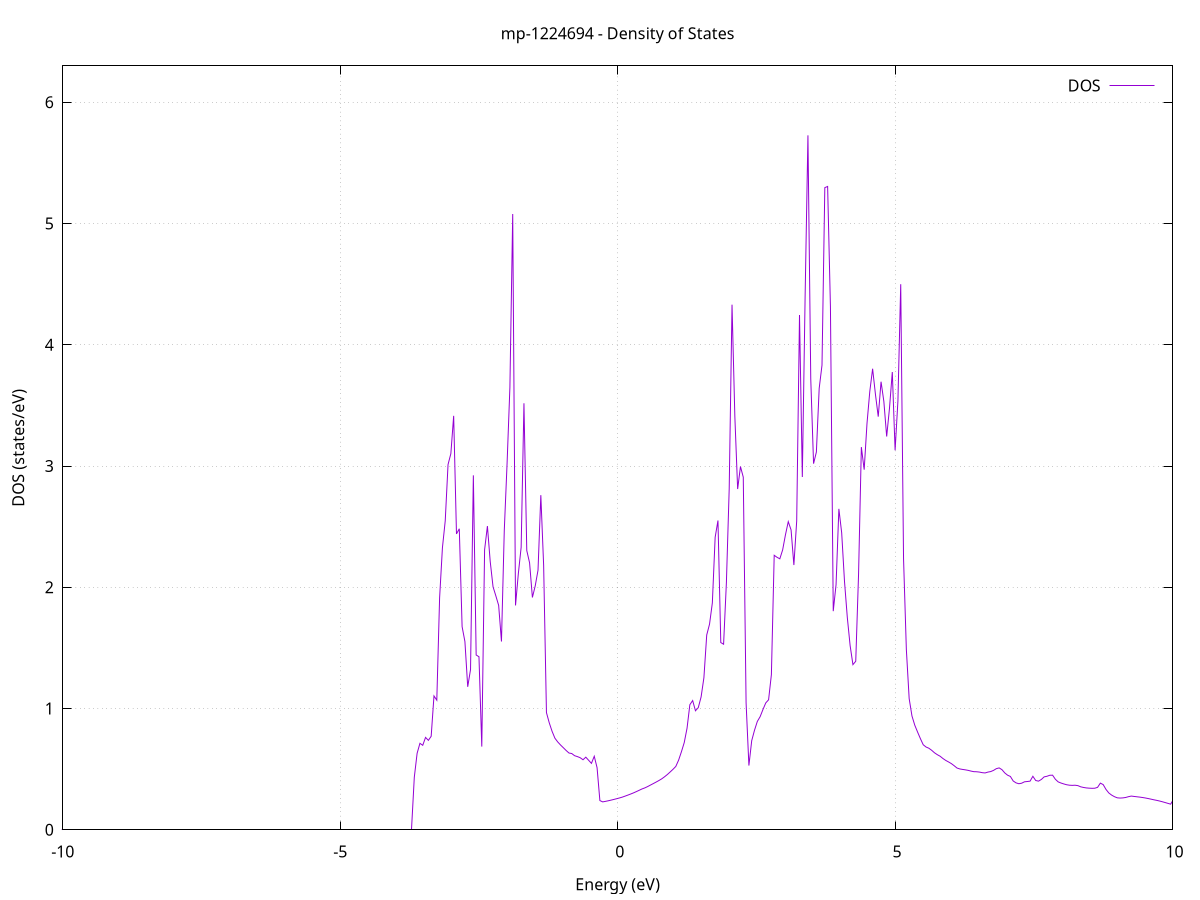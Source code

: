 set title 'mp-1224694 - Density of States'
set xlabel 'Energy (eV)'
set ylabel 'DOS (states/eV)'
set grid
set xrange [-10:10]
set yrange [0:6.300]
set xzeroaxis lt -1
set terminal png size 800,600
set output 'mp-1224694_dos_gnuplot.png'
plot '-' using 1:2 with lines title 'DOS'
-53.073000 0.000000
-53.022300 0.000000
-52.971600 0.000000
-52.920900 0.000000
-52.870300 0.000000
-52.819600 0.000000
-52.768900 0.000000
-52.718200 0.000000
-52.667600 0.000000
-52.616900 0.000000
-52.566200 0.000000
-52.515500 0.000000
-52.464900 0.000000
-52.414200 0.000000
-52.363500 0.000000
-52.312800 0.000000
-52.262200 0.000000
-52.211500 0.000000
-52.160800 0.000000
-52.110100 0.000000
-52.059500 0.000000
-52.008800 0.000000
-51.958100 0.000000
-51.907400 0.000000
-51.856800 0.000000
-51.806100 0.000000
-51.755400 0.000000
-51.704700 0.000000
-51.654100 0.000000
-51.603400 0.000000
-51.552700 0.000000
-51.502000 0.000000
-51.451400 0.000000
-51.400700 0.000000
-51.350000 0.000000
-51.299300 0.000000
-51.248700 0.000000
-51.198000 0.000000
-51.147300 0.000000
-51.096600 0.000000
-51.046000 0.000000
-50.995300 0.000000
-50.944600 0.000000
-50.893900 0.000000
-50.843300 0.000000
-50.792600 0.000000
-50.741900 0.000000
-50.691200 0.000000
-50.640600 0.000000
-50.589900 0.000000
-50.539200 0.000000
-50.488500 0.000000
-50.437900 0.000000
-50.387200 0.000000
-50.336500 0.000000
-50.285800 0.000000
-50.235200 0.000000
-50.184500 0.000000
-50.133800 0.000000
-50.083100 0.000000
-50.032500 0.000000
-49.981800 0.000000
-49.931100 0.000000
-49.880400 0.000000
-49.829800 0.000000
-49.779100 0.000000
-49.728400 0.000000
-49.677700 0.000000
-49.627100 0.000000
-49.576400 0.000000
-49.525700 0.000000
-49.475000 0.000000
-49.424400 0.000000
-49.373700 0.000000
-49.323000 0.000000
-49.272300 0.000000
-49.221700 0.000000
-49.171000 0.000000
-49.120300 0.000000
-49.069600 0.000000
-49.019000 0.000000
-48.968300 0.000000
-48.917600 0.000000
-48.866900 0.000000
-48.816300 0.000000
-48.765600 0.000000
-48.714900 0.000000
-48.664200 0.000000
-48.613600 0.000000
-48.562900 0.000000
-48.512200 0.000000
-48.461500 0.000000
-48.410900 29.295400
-48.360200 8.981800
-48.309500 10.523300
-48.258800 13.956400
-48.208200 50.222500
-48.157500 0.000000
-48.106800 0.000000
-48.056100 0.000000
-48.005500 0.000000
-47.954800 0.000000
-47.904100 0.000000
-47.853400 0.000000
-47.802800 0.000000
-47.752100 0.000000
-47.701400 0.000000
-47.650700 0.000000
-47.600100 0.000000
-47.549400 0.000000
-47.498700 0.000000
-47.448000 0.000000
-47.397400 0.000000
-47.346700 0.000000
-47.296000 0.000000
-47.245300 0.000000
-47.194700 0.000000
-47.144000 0.000000
-47.093300 0.000000
-47.042600 0.000000
-46.992000 0.000000
-46.941300 0.000000
-46.890600 0.000000
-46.839900 0.000000
-46.789300 0.000000
-46.738600 0.000000
-46.687900 0.000000
-46.637200 0.000000
-46.586600 0.000000
-46.535900 0.000000
-46.485200 0.000000
-46.434500 0.000000
-46.383900 0.000000
-46.333200 0.000000
-46.282500 0.000000
-46.231800 0.000000
-46.181200 0.000000
-46.130500 0.000000
-46.079800 0.000000
-46.029100 0.000000
-45.978500 0.000000
-45.927800 0.000000
-45.877100 0.000000
-45.826400 0.000000
-45.775800 0.000000
-45.725100 0.000000
-45.674400 0.000000
-45.623700 0.000000
-45.573100 0.000000
-45.522400 0.000000
-45.471700 0.000000
-45.421000 0.000000
-45.370400 0.000000
-45.319700 0.000000
-45.269000 0.000000
-45.218300 0.000000
-45.167700 0.000000
-45.117000 0.000000
-45.066300 0.000000
-45.015600 0.000000
-44.965000 0.000000
-44.914300 0.000000
-44.863600 0.000000
-44.812900 0.000000
-44.762300 0.000000
-44.711600 0.000000
-44.660900 0.000000
-44.610200 0.000000
-44.559600 0.000000
-44.508900 0.000000
-44.458200 0.000000
-44.407500 0.000000
-44.356900 0.000000
-44.306200 0.000000
-44.255500 0.000000
-44.204800 0.000000
-44.154200 0.000000
-44.103500 0.000000
-44.052800 0.000000
-44.002100 0.000000
-43.951500 0.000000
-43.900800 0.000000
-43.850100 0.000000
-43.799400 0.000000
-43.748800 0.000000
-43.698100 0.000000
-43.647400 0.000000
-43.596700 0.000000
-43.546100 0.000000
-43.495400 0.000000
-43.444700 0.000000
-43.394000 0.000000
-43.343400 0.000000
-43.292700 0.000000
-43.242000 0.000000
-43.191300 0.000000
-43.140700 0.000000
-43.090000 0.000000
-43.039300 0.000000
-42.988600 0.000000
-42.938000 0.000000
-42.887300 0.000000
-42.836600 0.000000
-42.785900 0.000000
-42.735300 0.000000
-42.684600 0.000000
-42.633900 0.000000
-42.583200 0.000000
-42.532600 0.000000
-42.481900 0.000000
-42.431200 0.000000
-42.380500 0.000000
-42.329900 0.000000
-42.279200 0.000000
-42.228500 0.000000
-42.177800 0.000000
-42.127200 0.000000
-42.076500 0.000000
-42.025800 0.000000
-41.975100 0.000000
-41.924500 0.000000
-41.873800 0.000000
-41.823100 0.000000
-41.772400 0.000000
-41.721800 0.000000
-41.671100 0.000000
-41.620400 0.000000
-41.569700 0.000000
-41.519100 0.000000
-41.468400 0.000000
-41.417700 0.000000
-41.367000 0.000000
-41.316400 0.000000
-41.265700 0.000000
-41.215000 0.000000
-41.164300 0.000000
-41.113700 0.000000
-41.063000 0.000000
-41.012300 0.000000
-40.961600 0.000000
-40.911000 0.000000
-40.860300 0.000000
-40.809600 0.000000
-40.758900 0.000000
-40.708300 0.000000
-40.657600 0.000000
-40.606900 0.000000
-40.556200 0.000000
-40.505600 0.000000
-40.454900 0.000000
-40.404200 0.000000
-40.353500 0.000000
-40.302900 0.000000
-40.252200 0.000000
-40.201500 0.000000
-40.150800 0.000000
-40.100200 0.000000
-40.049500 0.000000
-39.998800 0.000000
-39.948100 0.000000
-39.897500 0.000000
-39.846800 0.000000
-39.796100 0.000000
-39.745400 0.000000
-39.694800 0.000000
-39.644100 0.000000
-39.593400 0.000000
-39.542700 0.000000
-39.492100 0.000000
-39.441400 0.000000
-39.390700 0.000000
-39.340000 0.000000
-39.289400 0.000000
-39.238700 0.000000
-39.188000 0.000000
-39.137300 0.000000
-39.086700 0.000000
-39.036000 0.000000
-38.985300 0.000000
-38.934600 0.000000
-38.884000 0.000000
-38.833300 0.000000
-38.782600 0.000000
-38.731900 0.000000
-38.681300 0.000000
-38.630600 0.000000
-38.579900 0.000000
-38.529200 0.000000
-38.478600 0.000000
-38.427900 0.000000
-38.377200 0.000000
-38.326500 0.000000
-38.275900 0.000000
-38.225200 0.000000
-38.174500 0.000000
-38.123800 0.000000
-38.073200 0.000000
-38.022500 0.000000
-37.971800 0.000000
-37.921100 0.000000
-37.870500 0.000000
-37.819800 0.000000
-37.769100 0.000000
-37.718400 0.000000
-37.667800 0.000000
-37.617100 0.000000
-37.566400 0.000000
-37.515700 0.000000
-37.465100 0.000000
-37.414400 0.000000
-37.363700 0.000000
-37.313000 0.000000
-37.262400 0.000000
-37.211700 0.000000
-37.161000 0.000000
-37.110300 0.000000
-37.059700 0.000000
-37.009000 0.000000
-36.958300 0.000000
-36.907600 0.000000
-36.857000 0.000000
-36.806300 0.000000
-36.755600 0.000000
-36.704900 0.000000
-36.654300 0.000000
-36.603600 0.000000
-36.552900 0.000000
-36.502200 0.000000
-36.451600 0.000000
-36.400900 0.000000
-36.350200 0.000000
-36.299500 0.000000
-36.248900 0.000000
-36.198200 0.000000
-36.147500 0.000000
-36.096800 0.000000
-36.046200 0.000000
-35.995500 0.000000
-35.944800 0.000000
-35.894100 0.000000
-35.843500 0.000000
-35.792800 0.000000
-35.742100 0.000000
-35.691400 0.000000
-35.640800 0.000000
-35.590100 0.000000
-35.539400 0.000000
-35.488700 0.000000
-35.438100 0.000000
-35.387400 0.000000
-35.336700 0.000000
-35.286000 0.000000
-35.235400 0.000000
-35.184700 0.000000
-35.134000 0.000000
-35.083300 0.000000
-35.032700 0.000000
-34.982000 0.000000
-34.931300 0.000000
-34.880600 0.000000
-34.830000 0.000000
-34.779300 0.000000
-34.728600 0.000000
-34.677900 0.000000
-34.627300 0.000000
-34.576600 0.000000
-34.525900 0.000000
-34.475200 0.000000
-34.424500 0.000000
-34.373900 0.000000
-34.323200 0.000000
-34.272500 0.000000
-34.221800 0.000000
-34.171200 0.000000
-34.120500 0.000000
-34.069800 0.000000
-34.019100 0.000000
-33.968500 0.000000
-33.917800 0.000000
-33.867100 0.000000
-33.816400 0.000000
-33.765800 0.000000
-33.715100 0.000000
-33.664400 0.000000
-33.613700 0.000000
-33.563100 0.000000
-33.512400 0.000000
-33.461700 0.000000
-33.411000 0.000000
-33.360400 0.000000
-33.309700 0.000000
-33.259000 0.000000
-33.208300 0.000000
-33.157700 0.000000
-33.107000 0.000000
-33.056300 0.000000
-33.005600 0.000000
-32.955000 0.000000
-32.904300 0.000000
-32.853600 0.000000
-32.802900 0.000000
-32.752300 0.000000
-32.701600 0.000000
-32.650900 0.000000
-32.600200 0.000000
-32.549600 0.000000
-32.498900 0.000000
-32.448200 0.000000
-32.397500 0.000000
-32.346900 0.000000
-32.296200 0.000000
-32.245500 0.000000
-32.194800 0.000000
-32.144200 0.000000
-32.093500 0.000000
-32.042800 0.000000
-31.992100 0.000000
-31.941500 0.000000
-31.890800 0.000000
-31.840100 0.000000
-31.789400 0.000000
-31.738800 0.000000
-31.688100 0.000000
-31.637400 0.000000
-31.586700 0.000000
-31.536100 0.000000
-31.485400 0.000000
-31.434700 0.000000
-31.384000 0.000000
-31.333400 0.000000
-31.282700 0.000000
-31.232000 0.000000
-31.181300 0.000000
-31.130700 0.000000
-31.080000 0.000000
-31.029300 0.000000
-30.978600 0.000000
-30.928000 0.000000
-30.877300 0.000000
-30.826600 0.000000
-30.775900 0.000000
-30.725300 0.000000
-30.674600 0.000000
-30.623900 0.000000
-30.573200 0.000000
-30.522600 0.000000
-30.471900 0.000000
-30.421200 0.000000
-30.370500 0.000000
-30.319900 0.000000
-30.269200 0.000000
-30.218500 0.000000
-30.167800 0.000000
-30.117200 0.000000
-30.066500 0.000000
-30.015800 0.000000
-29.965100 0.000000
-29.914500 0.000000
-29.863800 0.000000
-29.813100 0.000000
-29.762400 0.000000
-29.711800 0.000000
-29.661100 0.000000
-29.610400 0.000000
-29.559700 0.000000
-29.509100 0.000000
-29.458400 0.000000
-29.407700 0.000000
-29.357000 0.000000
-29.306400 0.000000
-29.255700 0.000000
-29.205000 0.000000
-29.154300 0.000000
-29.103700 0.000000
-29.053000 0.000000
-29.002300 0.000000
-28.951600 0.000000
-28.901000 0.000000
-28.850300 0.000000
-28.799600 0.000000
-28.748900 0.000000
-28.698300 0.000000
-28.647600 0.000000
-28.596900 0.000000
-28.546200 0.000000
-28.495600 0.000000
-28.444900 0.000000
-28.394200 0.000000
-28.343500 0.000000
-28.292900 0.000000
-28.242200 0.000000
-28.191500 0.000000
-28.140800 0.000000
-28.090200 0.000000
-28.039500 0.000000
-27.988800 0.000000
-27.938100 0.000000
-27.887500 0.000000
-27.836800 0.000000
-27.786100 0.000000
-27.735400 0.000000
-27.684800 0.000000
-27.634100 0.000000
-27.583400 0.000000
-27.532700 0.000000
-27.482100 0.000000
-27.431400 0.000000
-27.380700 0.000000
-27.330000 0.000000
-27.279400 0.000000
-27.228700 0.000000
-27.178000 0.000000
-27.127300 0.000000
-27.076700 0.000000
-27.026000 0.000000
-26.975300 0.000000
-26.924600 0.000000
-26.874000 0.000000
-26.823300 0.000000
-26.772600 0.000000
-26.721900 0.000000
-26.671300 0.000000
-26.620600 0.000000
-26.569900 0.000000
-26.519200 0.000000
-26.468600 0.000000
-26.417900 0.000000
-26.367200 0.000000
-26.316500 0.000000
-26.265900 0.000000
-26.215200 0.000000
-26.164500 0.000000
-26.113800 0.000000
-26.063200 0.000000
-26.012500 0.000000
-25.961800 0.000000
-25.911100 0.000000
-25.860500 0.000000
-25.809800 0.000000
-25.759100 0.000000
-25.708400 0.000000
-25.657800 0.000000
-25.607100 0.000000
-25.556400 0.000000
-25.505700 0.000000
-25.455100 0.000000
-25.404400 0.000000
-25.353700 0.000000
-25.303000 0.000000
-25.252400 0.000000
-25.201700 0.000000
-25.151000 0.000000
-25.100300 0.000000
-25.049700 0.000000
-24.999000 0.000000
-24.948300 0.000000
-24.897600 0.000000
-24.847000 0.000000
-24.796300 0.000000
-24.745600 0.000000
-24.694900 0.000000
-24.644300 0.000000
-24.593600 0.000000
-24.542900 0.000000
-24.492200 0.000000
-24.441600 0.000000
-24.390900 0.000000
-24.340200 0.000000
-24.289500 0.000000
-24.238900 0.000000
-24.188200 0.000000
-24.137500 0.000000
-24.086800 0.000000
-24.036200 0.000000
-23.985500 0.000000
-23.934800 0.000000
-23.884100 0.000000
-23.833500 0.000000
-23.782800 0.000000
-23.732100 0.000000
-23.681400 0.000000
-23.630800 0.000000
-23.580100 0.000000
-23.529400 0.000000
-23.478700 0.000000
-23.428100 0.000000
-23.377400 0.000000
-23.326700 0.000000
-23.276000 0.000000
-23.225400 0.000000
-23.174700 0.000000
-23.124000 0.000000
-23.073300 0.000000
-23.022700 0.000000
-22.972000 0.000000
-22.921300 0.000000
-22.870600 0.000000
-22.820000 0.000000
-22.769300 0.000000
-22.718600 0.000000
-22.667900 0.000000
-22.617300 0.000000
-22.566600 0.000000
-22.515900 0.000000
-22.465200 0.000000
-22.414600 0.000000
-22.363900 0.000000
-22.313200 0.000000
-22.262500 0.000000
-22.211900 0.000000
-22.161200 0.000000
-22.110500 0.000000
-22.059800 0.000000
-22.009200 0.000000
-21.958500 0.000000
-21.907800 0.000000
-21.857100 0.000000
-21.806500 0.000000
-21.755800 0.000000
-21.705100 0.000000
-21.654400 0.000000
-21.603800 0.000000
-21.553100 0.000000
-21.502400 0.000000
-21.451700 0.000000
-21.401100 0.000000
-21.350400 0.000000
-21.299700 0.000000
-21.249000 0.000000
-21.198400 0.000000
-21.147700 0.000000
-21.097000 0.000000
-21.046300 0.000000
-20.995700 0.000000
-20.945000 0.000000
-20.894300 0.000000
-20.843600 0.000000
-20.793000 0.000000
-20.742300 0.000000
-20.691600 0.000000
-20.640900 0.000000
-20.590300 0.000000
-20.539600 0.000000
-20.488900 0.000000
-20.438200 0.000000
-20.387600 0.000000
-20.336900 0.000000
-20.286200 0.000000
-20.235500 0.000000
-20.184900 0.000000
-20.134200 0.000000
-20.083500 0.000000
-20.032800 0.000000
-19.982200 0.000000
-19.931500 0.000000
-19.880800 0.000000
-19.830100 0.000000
-19.779500 0.000000
-19.728800 0.000000
-19.678100 0.000000
-19.627400 0.000000
-19.576800 0.000000
-19.526100 0.000000
-19.475400 0.000000
-19.424700 0.000000
-19.374100 0.000000
-19.323400 0.000000
-19.272700 0.000000
-19.222000 0.000000
-19.171400 0.000000
-19.120700 0.000000
-19.070000 0.000000
-19.019300 0.000000
-18.968700 0.000000
-18.918000 0.000000
-18.867300 0.000000
-18.816600 0.000000
-18.766000 0.000000
-18.715300 0.000000
-18.664600 0.000000
-18.613900 0.000000
-18.563300 0.000000
-18.512600 0.000000
-18.461900 0.000000
-18.411200 0.000000
-18.360600 0.000000
-18.309900 0.000000
-18.259200 0.000000
-18.208500 0.000000
-18.157900 0.000000
-18.107200 0.000000
-18.056500 0.000000
-18.005800 0.000000
-17.955200 0.000000
-17.904500 0.000000
-17.853800 0.000000
-17.803100 0.000000
-17.752500 0.000000
-17.701800 0.000000
-17.651100 0.000000
-17.600400 0.000000
-17.549800 0.000000
-17.499100 0.000000
-17.448400 0.000000
-17.397700 0.000000
-17.347100 0.000000
-17.296400 0.000000
-17.245700 0.000000
-17.195000 0.000000
-17.144400 0.000000
-17.093700 0.000000
-17.043000 0.000000
-16.992300 0.000000
-16.941700 0.000000
-16.891000 0.000000
-16.840300 0.000000
-16.789600 0.000000
-16.739000 0.000000
-16.688300 0.000000
-16.637600 0.000000
-16.586900 0.000000
-16.536300 0.000000
-16.485600 0.000000
-16.434900 0.000000
-16.384200 0.000000
-16.333600 0.000000
-16.282900 0.000000
-16.232200 0.000000
-16.181500 0.000000
-16.130900 0.000000
-16.080200 0.000000
-16.029500 0.000000
-15.978800 0.000000
-15.928200 0.000000
-15.877500 0.000000
-15.826800 0.000000
-15.776100 0.000000
-15.725500 0.000000
-15.674800 0.000000
-15.624100 0.000000
-15.573400 0.000000
-15.522800 0.000000
-15.472100 0.000000
-15.421400 0.000000
-15.370700 0.000000
-15.320100 0.000000
-15.269400 0.000000
-15.218700 0.000000
-15.168000 0.000000
-15.117400 0.000000
-15.066700 0.000000
-15.016000 0.000000
-14.965300 0.000000
-14.914700 0.000000
-14.864000 0.000000
-14.813300 0.000000
-14.762600 0.000000
-14.712000 0.000000
-14.661300 0.000000
-14.610600 0.000000
-14.559900 0.000000
-14.509200 0.000000
-14.458600 0.000000
-14.407900 0.000000
-14.357200 0.000000
-14.306500 0.000000
-14.255900 0.000000
-14.205200 0.000000
-14.154500 0.000000
-14.103800 0.000000
-14.053200 0.000000
-14.002500 0.000000
-13.951800 0.000000
-13.901100 0.000000
-13.850500 0.000000
-13.799800 0.000000
-13.749100 0.000000
-13.698400 0.000000
-13.647800 0.000000
-13.597100 0.000000
-13.546400 0.000000
-13.495700 0.000000
-13.445100 0.000000
-13.394400 0.000000
-13.343700 0.000000
-13.293000 0.000000
-13.242400 0.000000
-13.191700 0.000000
-13.141000 0.000000
-13.090300 0.000000
-13.039700 0.000000
-12.989000 0.000000
-12.938300 0.000000
-12.887600 0.000000
-12.837000 0.000000
-12.786300 0.000000
-12.735600 0.000000
-12.684900 0.000000
-12.634300 0.000000
-12.583600 0.000000
-12.532900 0.000000
-12.482200 0.000000
-12.431600 0.000000
-12.380900 0.000000
-12.330200 0.000000
-12.279500 0.000000
-12.228900 0.000000
-12.178200 0.000000
-12.127500 0.000000
-12.076800 0.000000
-12.026200 0.000000
-11.975500 0.000000
-11.924800 0.000000
-11.874100 0.000000
-11.823500 0.000000
-11.772800 0.000000
-11.722100 0.000000
-11.671400 0.000000
-11.620800 0.000000
-11.570100 0.000000
-11.519400 0.000000
-11.468700 0.000000
-11.418100 0.000000
-11.367400 0.000000
-11.316700 0.000000
-11.266000 0.000000
-11.215400 0.000000
-11.164700 0.000000
-11.114000 0.000000
-11.063300 0.000000
-11.012700 0.000000
-10.962000 0.000000
-10.911300 0.000000
-10.860600 0.000000
-10.810000 0.000000
-10.759300 0.000000
-10.708600 0.000000
-10.657900 0.000000
-10.607300 0.000000
-10.556600 0.000000
-10.505900 0.000000
-10.455200 0.000000
-10.404600 0.000000
-10.353900 0.000000
-10.303200 0.000000
-10.252500 0.000000
-10.201900 0.000000
-10.151200 0.000000
-10.100500 0.000000
-10.049800 0.000000
-9.999200 0.000000
-9.948500 0.000000
-9.897800 0.000000
-9.847100 0.000000
-9.796500 0.000000
-9.745800 0.000000
-9.695100 0.000000
-9.644400 0.000000
-9.593800 0.000000
-9.543100 0.000000
-9.492400 0.000000
-9.441700 0.000000
-9.391100 0.000000
-9.340400 0.000000
-9.289700 0.000000
-9.239000 0.000000
-9.188400 0.000000
-9.137700 0.000000
-9.087000 0.000000
-9.036300 0.000000
-8.985700 0.000000
-8.935000 0.000000
-8.884300 0.000000
-8.833600 0.000000
-8.783000 0.000000
-8.732300 0.000000
-8.681600 0.000000
-8.630900 0.000000
-8.580300 0.000000
-8.529600 0.000000
-8.478900 0.000000
-8.428200 0.000000
-8.377600 0.000000
-8.326900 0.000000
-8.276200 0.000000
-8.225500 0.000000
-8.174900 0.000000
-8.124200 0.000000
-8.073500 0.000000
-8.022800 0.000000
-7.972200 0.000000
-7.921500 0.000000
-7.870800 0.000000
-7.820100 0.000000
-7.769500 0.000000
-7.718800 0.000000
-7.668100 0.000000
-7.617400 0.000000
-7.566800 0.000000
-7.516100 0.000000
-7.465400 0.000000
-7.414700 0.000000
-7.364100 0.000000
-7.313400 0.000000
-7.262700 0.000000
-7.212000 0.000000
-7.161400 0.000000
-7.110700 0.000000
-7.060000 0.000000
-7.009300 0.000000
-6.958700 0.000000
-6.908000 0.000000
-6.857300 0.000000
-6.806600 0.000000
-6.756000 0.000000
-6.705300 0.000000
-6.654600 0.000000
-6.603900 0.000000
-6.553300 0.000000
-6.502600 0.000000
-6.451900 0.000000
-6.401200 0.000000
-6.350600 0.000000
-6.299900 0.000000
-6.249200 0.000000
-6.198500 0.000000
-6.147900 0.000000
-6.097200 0.000000
-6.046500 0.000000
-5.995800 0.000000
-5.945200 0.000000
-5.894500 0.000000
-5.843800 0.000000
-5.793100 0.000000
-5.742500 0.000000
-5.691800 0.000000
-5.641100 0.000000
-5.590400 0.000000
-5.539800 0.000000
-5.489100 0.000000
-5.438400 0.000000
-5.387700 0.000000
-5.337100 0.000000
-5.286400 0.000000
-5.235700 0.000000
-5.185000 0.000000
-5.134400 0.000000
-5.083700 0.000000
-5.033000 0.000000
-4.982300 0.000000
-4.931700 0.000000
-4.881000 0.000000
-4.830300 0.000000
-4.779600 0.000000
-4.729000 0.000000
-4.678300 0.000000
-4.627600 0.000000
-4.576900 0.000000
-4.526300 0.000000
-4.475600 0.000000
-4.424900 0.000000
-4.374200 0.000000
-4.323600 0.000000
-4.272900 0.000000
-4.222200 0.000000
-4.171500 0.000000
-4.120900 0.000000
-4.070200 0.000000
-4.019500 0.000000
-3.968800 0.000000
-3.918200 0.000000
-3.867500 0.000000
-3.816800 0.000000
-3.766100 0.000000
-3.715500 0.000000
-3.664800 0.433300
-3.614100 0.630800
-3.563400 0.713000
-3.512800 0.696700
-3.462100 0.761800
-3.411400 0.737500
-3.360700 0.771100
-3.310100 1.103900
-3.259400 1.068700
-3.208700 1.913500
-3.158000 2.325600
-3.107400 2.547800
-3.056700 3.012200
-3.006000 3.102200
-2.955300 3.413700
-2.904700 2.440100
-2.854000 2.482500
-2.803300 1.675300
-2.752600 1.552100
-2.702000 1.179100
-2.651300 1.322100
-2.600600 2.923200
-2.549900 1.441400
-2.499300 1.427100
-2.448600 0.686000
-2.397900 2.309100
-2.347200 2.504600
-2.296600 2.212400
-2.245900 2.004200
-2.195200 1.929100
-2.144500 1.850400
-2.093900 1.552800
-2.043200 2.467300
-1.992500 3.023700
-1.941800 3.648900
-1.891200 5.078500
-1.840500 1.850300
-1.789800 2.112500
-1.739100 2.329800
-1.688500 3.517600
-1.637800 2.302900
-1.587100 2.201600
-1.536400 1.916000
-1.485800 2.010800
-1.435100 2.140800
-1.384400 2.759500
-1.333700 2.180200
-1.283100 0.966300
-1.232400 0.881700
-1.181700 0.812100
-1.131000 0.755600
-1.080400 0.724600
-1.029700 0.699500
-0.979000 0.676900
-0.928300 0.653900
-0.877700 0.633100
-0.827000 0.628800
-0.776300 0.611000
-0.725600 0.603600
-0.675000 0.594300
-0.624300 0.577500
-0.573600 0.598700
-0.522900 0.573100
-0.472300 0.547800
-0.421600 0.606400
-0.370900 0.511900
-0.320200 0.241000
-0.269600 0.230000
-0.218900 0.234400
-0.168200 0.239300
-0.117500 0.244700
-0.066900 0.250400
-0.016200 0.256400
0.034500 0.262600
0.085200 0.269500
0.135800 0.277800
0.186500 0.286400
0.237200 0.295300
0.287900 0.304700
0.338500 0.315100
0.389200 0.325900
0.439900 0.336900
0.490600 0.345500
0.541200 0.356500
0.591900 0.368900
0.642600 0.381000
0.693300 0.393400
0.743900 0.406200
0.794600 0.420100
0.845300 0.437000
0.896000 0.455700
0.946600 0.476800
0.997300 0.498500
1.048000 0.522200
1.098700 0.574300
1.149300 0.643200
1.200000 0.718900
1.250700 0.837500
1.301400 1.031500
1.352000 1.065700
1.402700 0.981400
1.453400 1.007500
1.504100 1.095700
1.554700 1.254200
1.605400 1.606500
1.656100 1.695800
1.706800 1.870800
1.757400 2.412400
1.808100 2.550600
1.858800 1.544100
1.909500 1.530200
1.960100 2.039400
2.010800 2.815500
2.061500 4.330800
2.112200 3.409800
2.162800 2.810100
2.213500 2.995600
2.264200 2.908100
2.314900 1.047400
2.365500 0.529600
2.416200 0.734600
2.466900 0.821400
2.517600 0.893600
2.568200 0.933000
2.618900 0.991800
2.669600 1.046300
2.720300 1.071900
2.770900 1.279200
2.821600 2.263900
2.872300 2.247200
2.923000 2.234700
2.973600 2.308000
3.024300 2.432200
3.075000 2.541200
3.125700 2.473000
3.176300 2.183600
3.227000 2.546800
3.277700 4.245600
3.328400 2.909400
3.379000 4.402500
3.429700 5.727300
3.480400 3.719200
3.531100 3.019400
3.581700 3.115400
3.632400 3.640100
3.683100 3.832100
3.733800 5.295800
3.784400 5.305600
3.835100 4.312700
3.885800 1.803000
3.936500 2.021700
3.987100 2.646600
4.037800 2.449000
4.088500 2.048400
4.139200 1.751300
4.189800 1.519500
4.240500 1.361900
4.291200 1.390000
4.341900 2.106800
4.392500 3.156200
4.443200 2.969600
4.493900 3.350000
4.544600 3.615700
4.595200 3.802100
4.645900 3.592300
4.696600 3.407100
4.747300 3.695400
4.797900 3.532000
4.848600 3.243400
4.899300 3.475500
4.950000 3.775300
5.000600 3.129600
5.051300 3.535600
5.102000 4.499500
5.152700 2.235900
5.203300 1.486900
5.254000 1.082000
5.304700 0.938000
5.355400 0.862100
5.406100 0.805400
5.456700 0.751400
5.507400 0.701200
5.558100 0.682600
5.608800 0.672500
5.659400 0.655600
5.710100 0.635100
5.760800 0.619500
5.811500 0.606600
5.862100 0.587900
5.912800 0.572100
5.963500 0.559400
6.014200 0.545800
6.064800 0.528400
6.115500 0.509400
6.166200 0.501800
6.216900 0.497700
6.267500 0.494200
6.318200 0.489900
6.368900 0.484000
6.419600 0.479200
6.470200 0.478500
6.520900 0.475800
6.571600 0.470900
6.622300 0.468700
6.672900 0.475700
6.723600 0.480000
6.774300 0.489800
6.825000 0.504000
6.875600 0.510300
6.926300 0.495800
6.977000 0.468900
7.027700 0.450200
7.078300 0.439700
7.129000 0.402400
7.179700 0.386900
7.230400 0.379800
7.281000 0.384000
7.331700 0.395500
7.382400 0.398100
7.433100 0.401000
7.483700 0.441200
7.534400 0.406500
7.585100 0.401000
7.635800 0.414800
7.686400 0.436200
7.737100 0.441200
7.787800 0.449500
7.838500 0.450200
7.889100 0.416500
7.939800 0.394900
7.990500 0.385500
8.041200 0.378000
8.091800 0.371400
8.142500 0.367600
8.193200 0.366300
8.243900 0.367400
8.294500 0.364100
8.345200 0.354400
8.395900 0.349100
8.446600 0.345200
8.497200 0.343200
8.547900 0.342100
8.598600 0.342600
8.649300 0.349800
8.699900 0.384700
8.750600 0.372700
8.801300 0.332900
8.852000 0.303600
8.902600 0.286100
8.953300 0.273000
9.004000 0.263600
9.054700 0.261500
9.105300 0.262900
9.156000 0.266400
9.206700 0.273000
9.257400 0.278000
9.308000 0.274900
9.358700 0.272100
9.409400 0.269400
9.460100 0.266100
9.510700 0.262200
9.561400 0.257600
9.612100 0.252700
9.662800 0.247400
9.713400 0.242800
9.764100 0.237500
9.814800 0.231400
9.865500 0.224800
9.916100 0.218000
9.966800 0.211300
10.017500 0.251100
10.068200 0.329400
10.118800 0.378300
10.169500 0.416400
10.220200 0.426600
10.270900 0.414200
10.321500 0.424500
10.372200 0.450100
10.422900 0.454800
10.473600 0.454500
10.524200 0.461300
10.574900 0.475000
10.625600 0.501400
10.676300 0.542100
10.726900 0.501200
10.777600 0.479900
10.828300 0.467600
10.879000 0.463000
10.929600 0.462000
10.980300 0.459200
11.031000 0.450800
11.081700 0.434800
11.132300 0.413900
11.183000 0.393500
11.233700 0.372100
11.284400 0.349600
11.335000 0.332000
11.385700 0.314300
11.436400 0.299900
11.487100 0.285700
11.537700 0.276800
11.588400 0.273000
11.639100 0.268200
11.689800 0.284100
11.740400 0.298400
11.791100 0.312400
11.841800 0.328000
11.892500 0.346300
11.943100 0.365100
11.993800 0.385200
12.044500 0.409000
12.095200 0.443800
12.145800 0.462000
12.196500 0.468500
12.247200 0.470600
12.297900 0.471800
12.348500 0.473900
12.399200 0.476000
12.449900 0.480200
12.500600 0.474700
12.551200 0.466200
12.601900 0.457400
12.652600 0.447000
12.703300 0.436500
12.753900 0.426000
12.804600 0.419400
12.855300 0.415400
12.906000 0.412800
12.956600 0.410400
13.007300 0.409800
13.058000 0.408600
13.108700 0.406600
13.159300 0.405000
13.210000 0.403900
13.260700 0.403100
13.311400 0.399400
13.362000 0.396400
13.412700 0.395000
13.463400 0.395900
13.514100 0.399000
13.564700 0.403400
13.615400 0.409600
13.666100 0.426900
13.716800 0.494500
13.767400 0.542000
13.818100 0.550100
13.868800 0.546400
13.919500 0.541800
13.970100 0.530000
14.020800 0.527300
14.071500 0.524900
14.122200 0.518400
14.172800 0.524400
14.223500 0.529400
14.274200 0.536400
14.324900 0.555400
14.375500 0.588100
14.426200 0.619100
14.476900 0.633200
14.527600 0.643800
14.578200 0.642100
14.628900 0.643200
14.679600 0.628800
14.730300 0.629800
14.780900 0.636500
14.831600 0.642600
14.882300 0.632000
14.933000 0.628400
14.983600 0.631500
15.034300 0.627100
15.085000 0.624400
15.135700 0.621200
15.186300 0.624700
15.237000 0.637300
15.287700 0.636700
15.338400 0.636800
15.389000 0.640100
15.439700 0.646100
15.490400 0.656200
15.541100 0.651400
15.591700 0.654100
15.642400 0.654000
15.693100 0.650700
15.743800 0.648300
15.794400 0.650100
15.845100 0.647500
15.895800 0.642400
15.946500 0.644900
15.997100 0.648900
16.047800 0.654300
16.098500 0.661000
16.149200 0.669500
16.199800 0.679400
16.250500 0.681800
16.301200 0.676500
16.351900 0.677700
16.402500 0.689600
16.453200 0.692100
16.503900 0.681700
16.554600 0.678000
16.605200 0.673300
16.655900 0.670000
16.706600 0.664700
16.757300 0.660100
16.807900 0.629400
16.858600 0.607700
16.909300 0.594600
16.960000 0.595200
17.010600 0.602000
17.061300 0.604400
17.112000 0.619500
17.162700 0.644700
17.213300 0.653900
17.264000 0.645900
17.314700 0.643600
17.365400 0.651000
17.416000 0.662200
17.466700 0.682800
17.517400 0.695100
17.568100 0.708300
17.618700 0.715400
17.669400 0.723400
17.720100 0.729600
17.770800 0.740400
17.821400 0.748400
17.872100 0.734400
17.922800 0.719900
17.973500 0.701700
18.024100 0.688300
18.074800 0.684100
18.125500 0.683700
18.176200 0.693600
18.226800 0.698100
18.277500 0.706800
18.328200 0.693400
18.378900 0.688400
18.429500 0.687400
18.480200 0.687300
18.530900 0.687800
18.581600 0.688300
18.632200 0.687600
18.682900 0.685400
18.733600 0.681900
18.784300 0.682400
18.834900 0.684600
18.885600 0.689000
18.936300 0.693400
18.987000 0.697300
19.037600 0.701800
19.088300 0.707800
19.139000 0.713600
19.189700 0.715600
19.240300 0.714500
19.291000 0.711700
19.341700 0.701900
19.392400 0.689900
19.443000 0.679400
19.493700 0.677100
19.544400 0.668800
19.595100 0.670900
19.645700 0.671800
19.696400 0.675400
19.747100 0.681100
19.797800 0.689600
19.848400 0.699700
19.899100 0.707700
19.949800 0.719800
20.000500 0.727600
20.051100 0.720700
20.101800 0.709300
20.152500 0.703300
20.203200 0.696100
20.253800 0.690100
20.304500 0.685600
20.355200 0.678400
20.405900 0.675600
20.456500 0.672600
20.507200 0.669800
20.557900 0.674300
20.608600 0.682300
20.659200 0.683900
20.709900 0.683600
20.760600 0.682300
20.811300 0.679500
20.861900 0.675600
20.912600 0.668500
20.963300 0.666700
21.014000 0.666800
21.064600 0.670600
21.115300 0.674700
21.166000 0.676600
21.216700 0.676900
21.267300 0.673900
21.318000 0.672400
21.368700 0.672900
21.419400 0.677700
21.470000 0.683700
21.520700 0.689800
21.571400 0.695200
21.622100 0.698800
21.672700 0.700000
21.723400 0.697600
21.774100 0.691600
21.824800 0.699800
21.875400 0.688300
21.926100 0.679200
21.976800 0.672500
22.027500 0.665600
22.078100 0.660000
22.128800 0.655200
22.179500 0.652600
22.230200 0.637500
22.280800 0.621100
22.331500 0.621900
22.382200 0.622200
22.432900 0.664100
22.483500 0.743500
22.534200 0.764400
22.584900 0.773700
22.635600 0.773500
22.686200 0.779900
22.736900 0.800000
22.787600 0.819800
22.838300 0.828700
22.888900 0.856800
22.939600 0.886600
22.990300 0.933000
23.041000 1.020900
23.091600 1.091500
23.142300 1.172200
23.193000 1.330700
23.243700 1.569200
23.294300 1.885500
23.345000 2.495000
23.395700 3.959000
23.446400 4.476300
23.497000 4.131300
23.547700 8.568600
23.598400 6.527500
23.649100 9.384200
23.699700 3.664400
23.750400 2.061500
23.801100 1.638100
23.851800 1.447900
23.902400 1.324500
23.953100 1.202800
24.003800 1.144200
24.054500 1.088600
24.105100 1.060300
24.155800 1.067600
24.206500 1.031100
24.257200 1.010800
24.307800 1.005100
24.358500 1.006300
24.409200 1.011600
24.459900 1.022800
24.510500 1.020200
24.561200 1.000900
24.611900 0.991400
24.662600 0.968100
24.713200 0.927500
24.763900 0.898900
24.814600 0.862500
24.865300 0.817800
24.915900 0.800600
24.966600 0.775000
25.017300 0.747400
25.068000 0.717400
25.118600 0.700000
25.169300 0.684200
25.220000 0.670500
25.270700 0.680900
25.321300 0.698400
25.372000 0.730600
25.422700 0.795300
25.473400 0.859900
25.524100 0.909800
25.574700 0.949900
25.625400 0.983900
25.676100 0.920600
25.726800 0.916100
25.777400 0.892000
25.828100 0.878000
25.878800 0.916400
25.929500 0.900600
25.980100 0.883400
26.030800 0.930000
26.081500 0.943000
26.132200 0.862600
26.182800 0.823900
26.233500 0.812600
26.284200 0.814000
26.334900 0.828900
26.385500 0.848200
26.436200 0.843600
26.486900 0.846700
26.537600 0.856900
26.588200 0.860000
26.638900 0.849300
26.689600 0.820900
26.740300 0.797100
26.790900 0.775300
26.841600 0.764500
26.892300 0.759200
26.943000 0.755700
26.993600 0.764200
27.044300 0.770100
27.095000 0.782000
27.145700 0.796900
27.196300 0.806400
27.247000 0.815200
27.297700 0.845400
27.348400 0.861200
27.399000 0.834700
27.449700 0.836300
27.500400 0.846400
27.551100 0.837400
27.601700 0.826100
27.652400 0.819700
27.703100 0.814600
27.753800 0.803400
27.804400 0.767500
27.855100 0.733600
27.905800 0.719700
27.956500 0.699800
28.007100 0.679400
28.057800 0.661400
28.108500 0.651500
28.159200 0.649700
28.209800 0.647200
28.260500 0.645800
28.311200 0.622800
28.361900 0.598700
28.412500 0.585200
28.463200 0.568800
28.513900 0.563900
28.564600 0.551300
28.615200 0.537800
28.665900 0.528700
28.716600 0.527900
28.767300 0.535900
28.817900 0.546900
28.868600 0.568700
28.919300 0.583000
28.970000 0.590700
29.020600 0.591900
29.071300 0.591700
29.122000 0.597300
29.172700 0.602400
29.223300 0.608800
29.274000 0.619700
29.324700 0.613500
29.375400 0.631900
29.426000 0.680400
29.476700 0.754200
29.527400 0.772000
29.578100 0.764800
29.628700 0.753100
29.679400 0.737000
29.730100 0.717500
29.780800 0.683200
29.831400 0.664000
29.882100 0.652800
29.932800 0.633900
29.983500 0.619700
30.034100 0.587100
30.084800 0.586000
30.135500 0.604200
30.186200 0.634800
30.236800 0.675700
30.287500 0.725200
30.338200 0.761200
30.388900 0.774700
30.439500 0.814800
30.490200 0.842100
30.540900 0.867900
30.591600 0.880900
30.642200 0.865800
30.692900 0.845800
30.743600 0.828800
30.794300 0.795400
30.844900 0.773900
30.895600 0.774300
30.946300 0.797200
30.997000 0.837700
31.047600 0.895000
31.098300 0.973800
31.149000 1.013800
31.199700 1.027200
31.250300 1.044300
31.301000 1.011000
31.351700 1.002100
31.402400 1.000400
31.453000 1.026000
31.503700 1.030400
31.554400 1.039700
31.605100 1.028300
31.655700 1.019400
31.706400 1.028400
31.757100 1.011300
31.807800 1.008900
31.858400 1.014900
31.909100 0.996400
31.959800 0.963700
32.010500 0.922900
32.061100 0.906400
32.111800 0.900600
32.162500 0.898800
32.213200 0.874800
32.263800 0.847600
32.314500 0.800600
32.365200 0.771600
32.415900 0.768700
32.466500 0.782100
32.517200 0.791200
32.567900 0.779500
32.618600 0.750900
32.669200 0.733200
32.719900 0.744900
32.770600 0.778000
32.821300 0.809000
32.871900 0.831100
32.922600 0.852800
32.973300 0.874700
33.024000 0.900900
33.074600 0.911400
33.125300 0.916500
33.176000 0.917100
33.226700 0.869000
33.277300 0.821900
33.328000 0.789500
33.378700 0.769200
33.429400 0.749600
33.480000 0.742800
33.530700 0.738700
33.581400 0.734400
33.632100 0.727800
33.682700 0.720800
33.733400 0.716100
33.784100 0.714600
33.834800 0.721100
33.885400 0.740400
33.936100 0.759000
33.986800 0.781900
34.037500 0.834200
34.088100 0.862600
34.138800 0.849900
34.189500 0.842300
34.240200 0.831100
34.290800 0.828500
34.341500 0.828700
34.392200 0.825800
34.442900 0.833400
34.493500 0.850500
34.544200 0.872700
34.594900 0.874600
34.645600 0.880100
34.696200 0.882300
34.746900 0.881200
34.797600 0.884300
34.848300 0.916400
34.898900 0.940300
34.949600 0.929600
35.000300 0.947300
35.051000 0.954600
35.101600 0.962100
35.152300 0.947300
35.203000 0.928000
35.253700 0.918500
35.304300 0.914100
35.355000 0.902400
35.405700 0.892000
35.456400 0.889000
35.507000 0.890100
35.557700 0.909500
35.608400 0.926500
35.659100 0.958400
35.709700 0.966500
35.760400 0.957500
35.811100 0.944900
35.861800 0.938300
35.912400 0.959500
35.963100 0.960200
36.013800 0.946400
36.064500 0.936700
36.115100 0.923300
36.165800 0.915100
36.216500 0.916400
36.267200 0.916600
36.317800 0.907800
36.368500 0.891700
36.419200 0.869300
36.469900 0.844000
36.520500 0.823800
36.571200 0.803600
36.621900 0.787900
36.672600 0.780500
36.723200 0.778600
36.773900 0.770600
36.824600 0.765200
36.875300 0.759000
36.925900 0.748700
36.976600 0.739100
37.027300 0.729000
37.078000 0.714100
37.128600 0.699400
37.179300 0.686800
37.230000 0.674900
37.280700 0.668800
37.331300 0.665800
37.382000 0.663700
37.432700 0.662500
37.483400 0.659300
37.534000 0.668400
37.584700 0.683400
37.635400 0.696500
37.686100 0.715900
37.736700 0.728200
37.787400 0.753400
37.838100 0.724800
37.888800 0.711700
37.939400 0.697100
37.990100 0.696800
38.040800 0.694800
38.091500 0.675400
38.142100 0.667800
38.192800 0.659100
38.243500 0.640300
38.294200 0.623700
38.344800 0.607500
38.395500 0.597200
38.446200 0.588400
38.496900 0.581600
38.547500 0.576100
38.598200 0.575900
38.648900 0.595100
38.699600 0.602000
38.750200 0.609600
38.800900 0.616700
38.851600 0.615000
38.902300 0.608700
38.952900 0.592500
39.003600 0.582700
39.054300 0.583700
39.105000 0.595500
39.155600 0.599000
39.206300 0.595300
39.257000 0.604300
39.307700 0.595600
39.358300 0.588100
39.409000 0.570300
39.459700 0.550500
39.510400 0.529700
39.561000 0.509000
39.611700 0.490900
39.662400 0.477100
39.713100 0.467500
39.763700 0.457900
39.814400 0.447800
39.865100 0.439100
39.915800 0.433200
39.966400 0.432000
40.017100 0.432200
40.067800 0.430200
40.118500 0.424500
40.169100 0.413500
40.219800 0.397600
40.270500 0.379700
40.321200 0.363800
40.371800 0.351400
40.422500 0.344900
40.473200 0.336500
40.523900 0.327900
40.574500 0.328500
40.625200 0.332200
40.675900 0.334800
40.726600 0.335400
40.777200 0.332800
40.827900 0.325300
40.878600 0.317000
40.929300 0.307500
40.979900 0.302600
41.030600 0.282200
41.081300 0.258900
41.132000 0.236400
41.182600 0.220300
41.233300 0.207300
41.284000 0.196500
41.334700 0.186500
41.385300 0.176700
41.436000 0.166700
41.486700 0.156600
41.537400 0.145800
41.588000 0.135500
41.638700 0.125900
41.689400 0.119000
41.740100 0.112600
41.790700 0.106300
41.841400 0.100400
41.892100 0.095400
41.942800 0.088500
41.993400 0.079700
42.044100 0.072700
42.094800 0.067600
42.145500 0.062700
42.196100 0.059000
42.246800 0.055300
42.297500 0.051900
42.348200 0.048700
42.398800 0.045800
42.449500 0.040000
42.500200 0.033300
42.550900 0.028100
42.601500 0.024300
42.652200 0.021800
42.702900 0.019800
42.753600 0.017900
42.804200 0.016000
42.854900 0.014200
42.905600 0.012500
42.956300 0.010900
43.006900 0.009400
43.057600 0.007900
43.108300 0.006600
43.159000 0.005400
43.209600 0.004300
43.260300 0.003200
43.311000 0.002300
43.361700 0.001500
43.412300 0.000800
43.463000 0.000400
43.513700 0.000100
43.564400 0.000000
43.615000 0.000000
43.665700 0.000000
43.716400 0.000000
43.767100 0.000000
43.817700 0.000000
43.868400 0.000000
43.919100 0.000000
43.969800 0.000000
44.020400 0.000000
44.071100 0.000000
44.121800 0.000000
44.172500 0.000000
44.223100 0.000000
44.273800 0.000000
44.324500 0.000000
44.375200 0.000000
44.425800 0.000000
44.476500 0.000000
44.527200 0.000000
44.577900 0.000000
44.628500 0.000000
44.679200 0.000000
44.729900 0.000000
44.780600 0.000000
44.831200 0.000000
44.881900 0.000000
44.932600 0.000000
44.983300 0.000000
45.033900 0.000000
45.084600 0.000000
45.135300 0.000000
45.186000 0.000000
45.236600 0.000000
45.287300 0.000000
45.338000 0.000000
45.388700 0.000000
45.439400 0.000000
45.490000 0.000000
45.540700 0.000000
45.591400 0.000000
45.642100 0.000000
45.692700 0.000000
45.743400 0.000000
45.794100 0.000000
45.844800 0.000000
45.895400 0.000000
45.946100 0.000000
45.996800 0.000000
46.047500 0.000000
46.098100 0.000000
46.148800 0.000000
46.199500 0.000000
46.250200 0.000000
46.300800 0.000000
46.351500 0.000000
46.402200 0.000000
46.452900 0.000000
46.503500 0.000000
46.554200 0.000000
46.604900 0.000000
46.655600 0.000000
46.706200 0.000000
46.756900 0.000000
46.807600 0.000000
46.858300 0.000000
46.908900 0.000000
46.959600 0.000000
47.010300 0.000000
47.061000 0.000000
47.111600 0.000000
47.162300 0.000000
47.213000 0.000000
47.263700 0.000000
47.314300 0.000000
47.365000 0.000000
47.415700 0.000000
47.466400 0.000000
47.517000 0.000000
47.567700 0.000000
47.618400 0.000000
47.669100 0.000000
47.719700 0.000000
47.770400 0.000000
47.821100 0.000000
47.871800 0.000000
47.922400 0.000000
47.973100 0.000000
48.023800 0.000000
48.074500 0.000000
48.125100 0.000000
48.175800 0.000000
48.226500 0.000000
48.277200 0.000000
e
